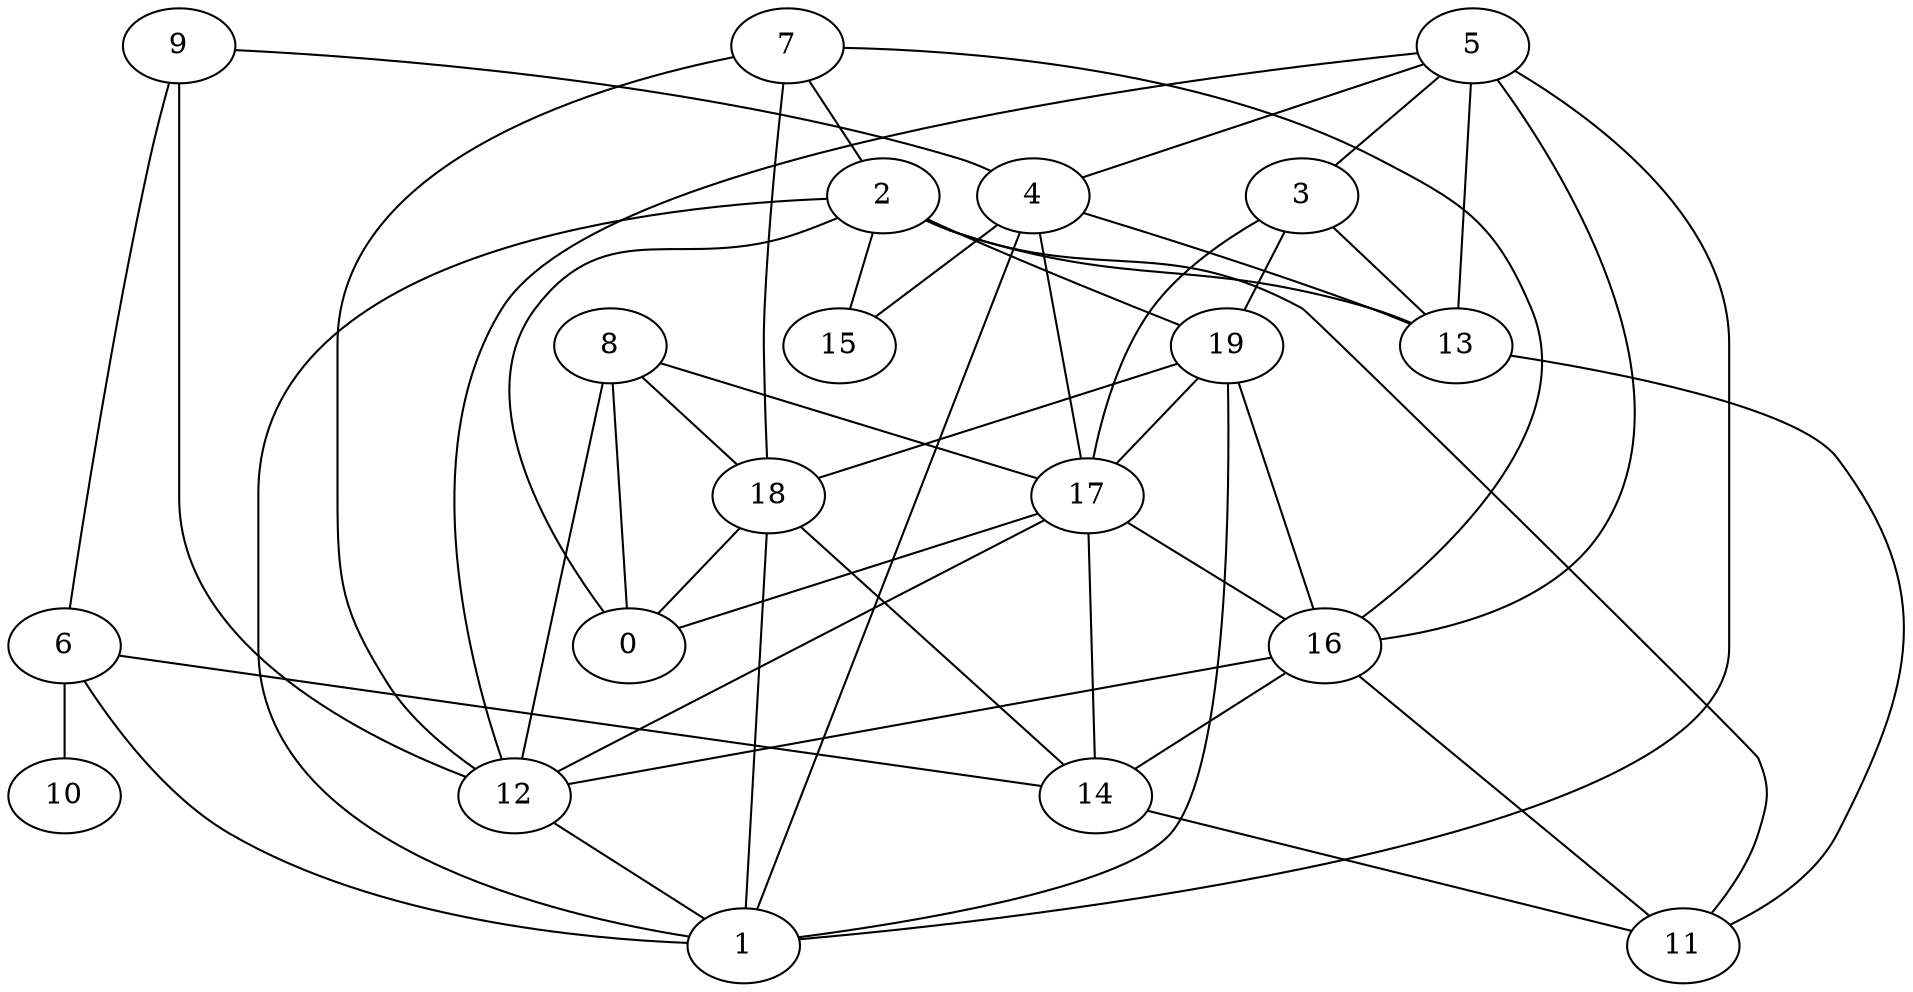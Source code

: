 digraph GG_graph {

subgraph G_graph {
edge [color = black]
"8" -> "18" [dir = none]
"18" -> "1" [dir = none]
"18" -> "14" [dir = none]
"9" -> "4" [dir = none]
"5" -> "16" [dir = none]
"3" -> "13" [dir = none]
"3" -> "17" [dir = none]
"17" -> "12" [dir = none]
"17" -> "16" [dir = none]
"17" -> "14" [dir = none]
"7" -> "2" [dir = none]
"7" -> "16" [dir = none]
"13" -> "11" [dir = none]
"2" -> "0" [dir = none]
"2" -> "15" [dir = none]
"19" -> "16" [dir = none]
"6" -> "10" [dir = none]
"6" -> "14" [dir = none]
"4" -> "1" [dir = none]
"4" -> "13" [dir = none]
"9" -> "6" [dir = none]
"12" -> "1" [dir = none]
"16" -> "11" [dir = none]
"19" -> "18" [dir = none]
"16" -> "12" [dir = none]
"5" -> "1" [dir = none]
"9" -> "12" [dir = none]
"19" -> "1" [dir = none]
"3" -> "19" [dir = none]
"19" -> "17" [dir = none]
"6" -> "1" [dir = none]
"2" -> "19" [dir = none]
"4" -> "15" [dir = none]
"8" -> "17" [dir = none]
"8" -> "0" [dir = none]
"7" -> "12" [dir = none]
"8" -> "12" [dir = none]
"18" -> "0" [dir = none]
"5" -> "13" [dir = none]
"16" -> "14" [dir = none]
"2" -> "1" [dir = none]
"14" -> "11" [dir = none]
"17" -> "0" [dir = none]
"5" -> "3" [dir = none]
"5" -> "12" [dir = none]
"2" -> "13" [dir = none]
"5" -> "4" [dir = none]
"2" -> "11" [dir = none]
"7" -> "18" [dir = none]
"4" -> "17" [dir = none]
}

}
